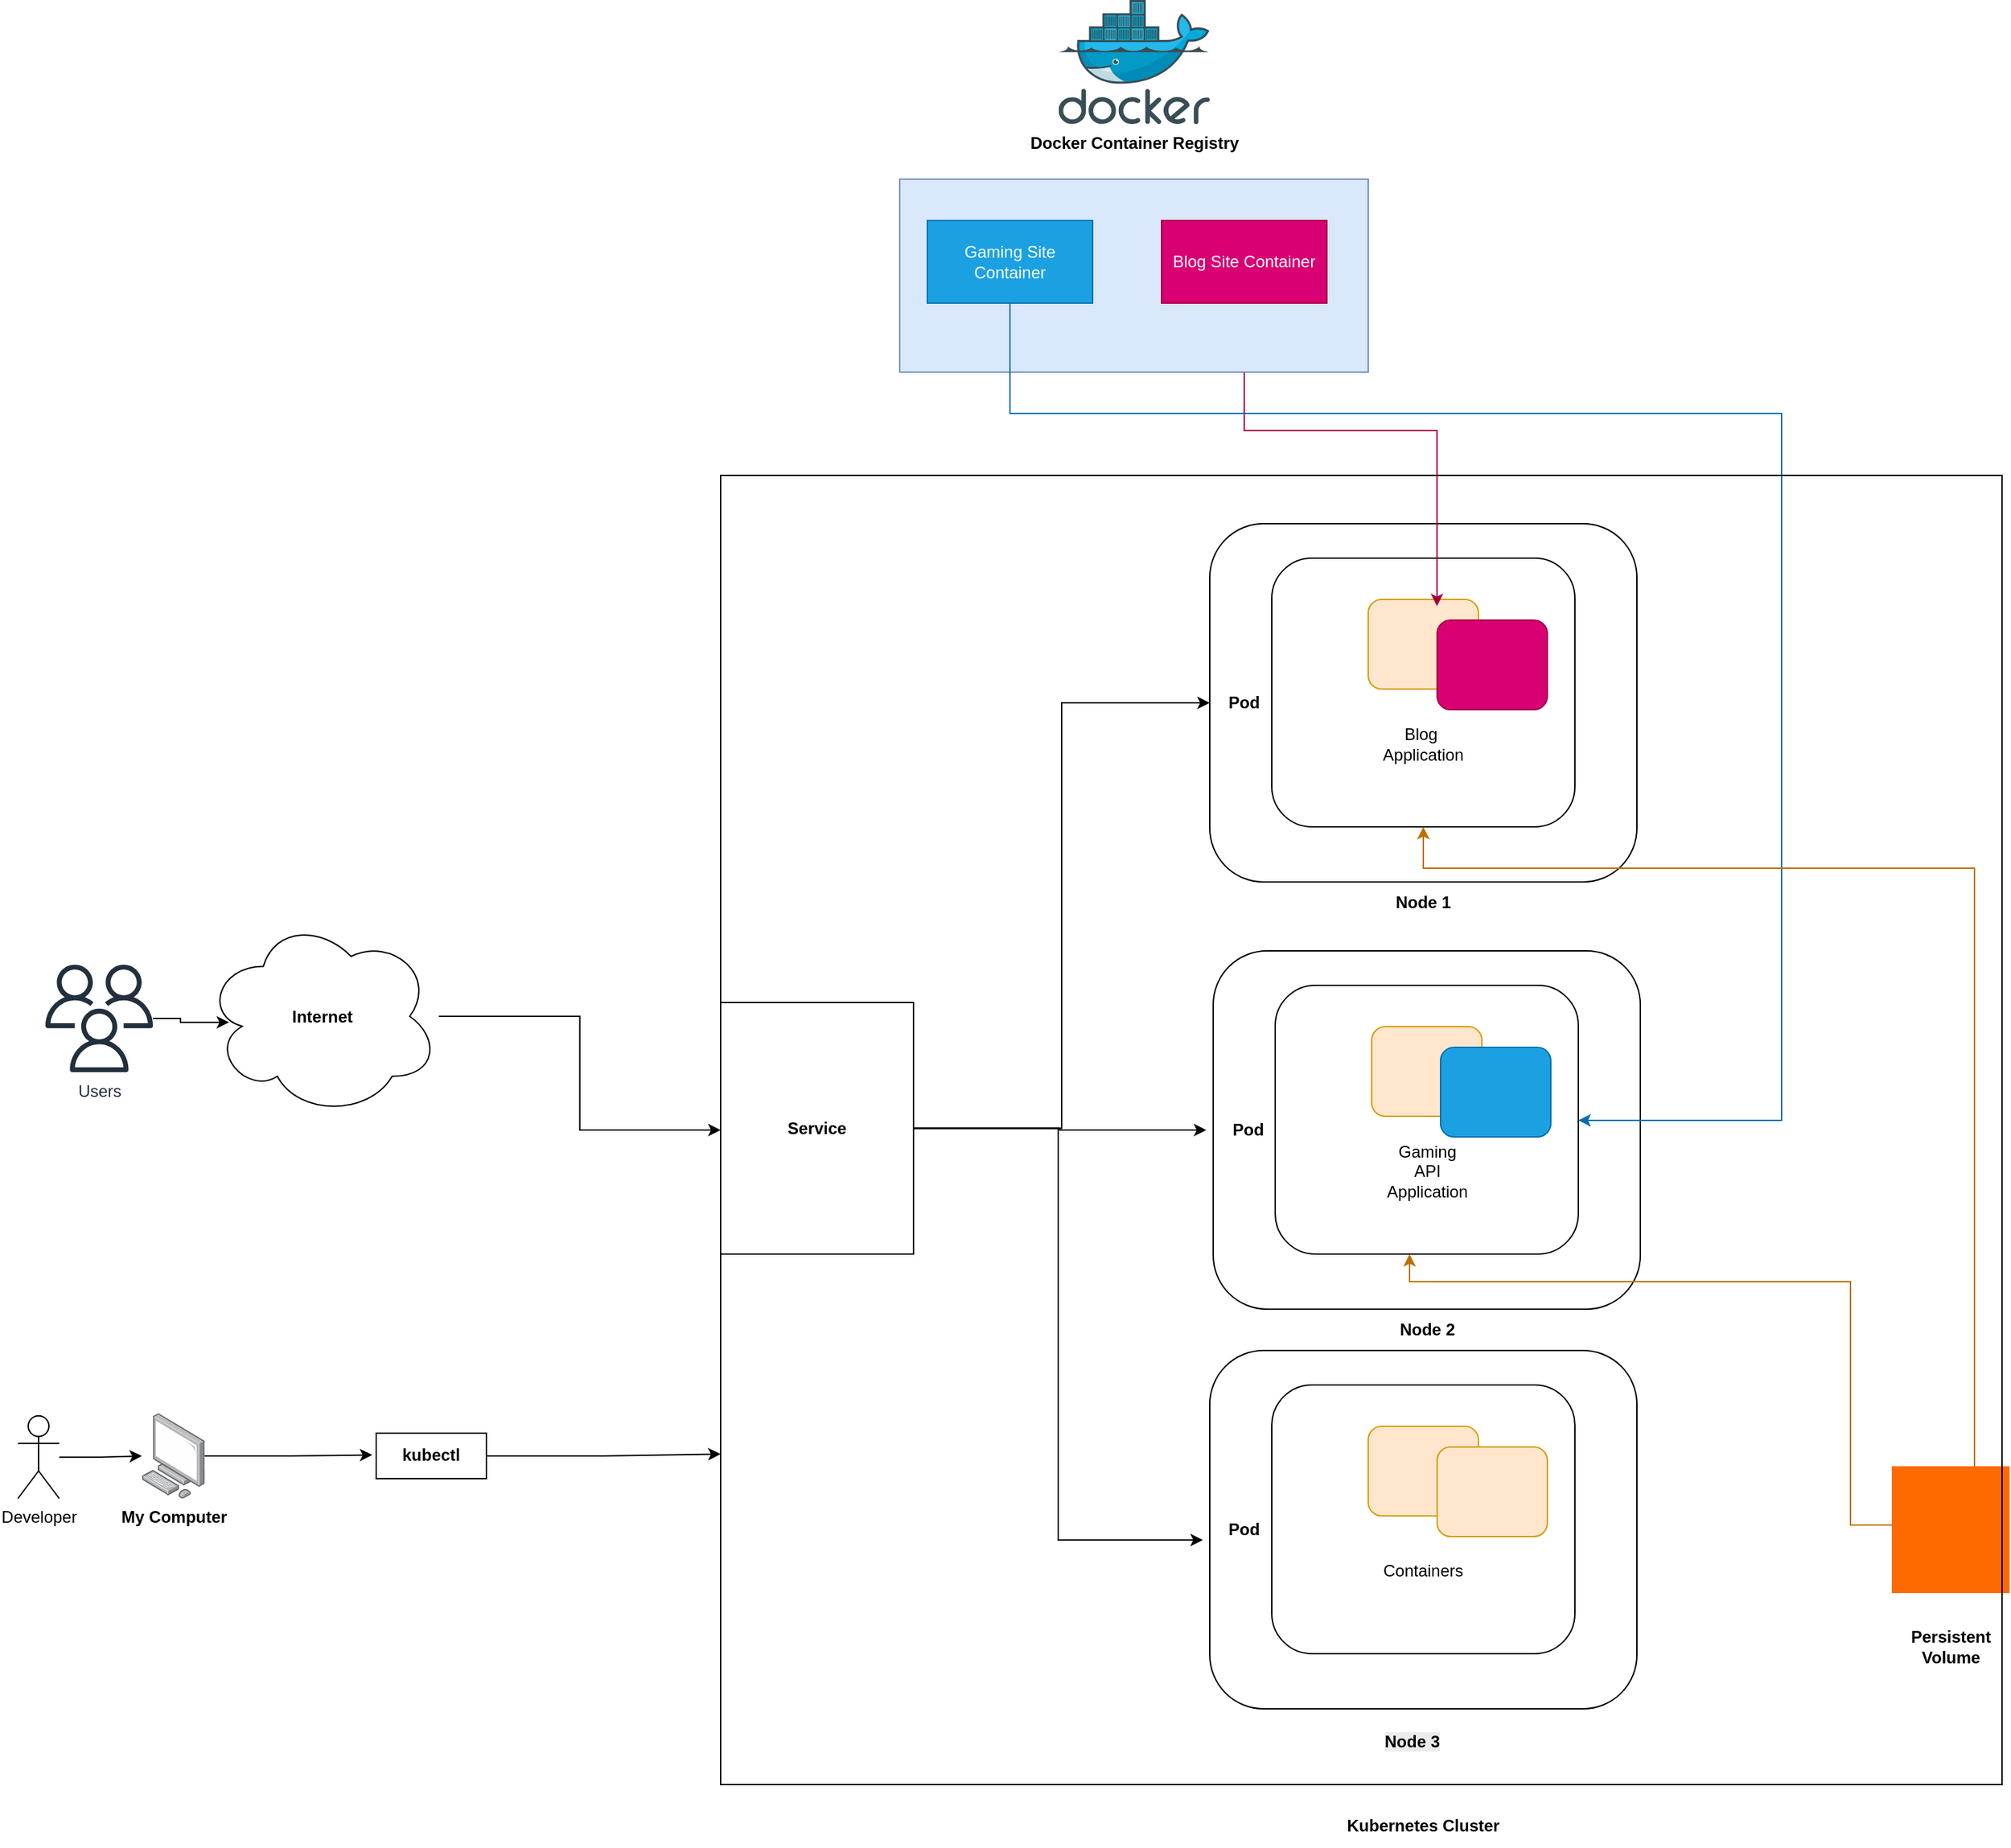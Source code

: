 <mxfile version="27.0.6">
  <diagram name="Page-1" id="AI2W96TdcN4h5mQ1QY_S">
    <mxGraphModel dx="1906" dy="1028" grid="1" gridSize="10" guides="1" tooltips="1" connect="1" arrows="1" fold="1" page="1" pageScale="1" pageWidth="850" pageHeight="1100" math="0" shadow="0">
      <root>
        <mxCell id="0" />
        <mxCell id="1" parent="0" />
        <mxCell id="V0GD9qYtF-2fB2JVbSRr-25" value="&lt;b&gt;My Computer&lt;/b&gt;" style="image;points=[];aspect=fixed;html=1;align=center;shadow=0;dashed=0;image=img/lib/allied_telesis/computer_and_terminals/Personal_Computer.svg;" vertex="1" parent="1">
          <mxGeometry x="130" y="1235.58" width="45.6" height="61.8" as="geometry" />
        </mxCell>
        <mxCell id="V0GD9qYtF-2fB2JVbSRr-151" style="edgeStyle=orthogonalEdgeStyle;rounded=0;orthogonalLoop=1;jettySize=auto;html=1;entryX=0;entryY=0.75;entryDx=0;entryDy=0;" edge="1" parent="1" source="V0GD9qYtF-2fB2JVbSRr-27">
          <mxGeometry relative="1" as="geometry">
            <mxPoint x="550" y="1265.157" as="targetPoint" />
          </mxGeometry>
        </mxCell>
        <mxCell id="V0GD9qYtF-2fB2JVbSRr-27" value="&lt;b&gt;kubectl&lt;/b&gt;" style="rounded=0;whiteSpace=wrap;html=1;" vertex="1" parent="1">
          <mxGeometry x="300" y="1250" width="80" height="32.95" as="geometry" />
        </mxCell>
        <mxCell id="V0GD9qYtF-2fB2JVbSRr-31" style="edgeStyle=orthogonalEdgeStyle;rounded=0;orthogonalLoop=1;jettySize=auto;html=1;entryX=-0.035;entryY=0.478;entryDx=0;entryDy=0;entryPerimeter=0;" edge="1" parent="1" source="V0GD9qYtF-2fB2JVbSRr-25" target="V0GD9qYtF-2fB2JVbSRr-27">
          <mxGeometry relative="1" as="geometry" />
        </mxCell>
        <mxCell id="V0GD9qYtF-2fB2JVbSRr-49" value="" style="rounded=1;whiteSpace=wrap;html=1;fillColor=none;" vertex="1" parent="1">
          <mxGeometry x="905" y="590" width="310" height="260" as="geometry" />
        </mxCell>
        <mxCell id="V0GD9qYtF-2fB2JVbSRr-69" style="edgeStyle=orthogonalEdgeStyle;rounded=0;orthogonalLoop=1;jettySize=auto;html=1;entryX=0;entryY=0.5;entryDx=0;entryDy=0;" edge="1" parent="1" source="V0GD9qYtF-2fB2JVbSRr-57" target="V0GD9qYtF-2fB2JVbSRr-49">
          <mxGeometry relative="1" as="geometry" />
        </mxCell>
        <mxCell id="V0GD9qYtF-2fB2JVbSRr-132" style="edgeStyle=orthogonalEdgeStyle;rounded=0;orthogonalLoop=1;jettySize=auto;html=1;entryX=0;entryY=0.5;entryDx=0;entryDy=0;" edge="1" parent="1" source="V0GD9qYtF-2fB2JVbSRr-57" target="V0GD9qYtF-2fB2JVbSRr-118">
          <mxGeometry relative="1" as="geometry" />
        </mxCell>
        <mxCell id="V0GD9qYtF-2fB2JVbSRr-135" style="edgeStyle=orthogonalEdgeStyle;rounded=0;orthogonalLoop=1;jettySize=auto;html=1;entryX=0;entryY=0.75;entryDx=0;entryDy=0;" edge="1" parent="1" source="V0GD9qYtF-2fB2JVbSRr-57" target="V0GD9qYtF-2fB2JVbSRr-126">
          <mxGeometry relative="1" as="geometry" />
        </mxCell>
        <mxCell id="V0GD9qYtF-2fB2JVbSRr-57" value="&lt;b&gt;Service&lt;/b&gt;" style="rounded=0;whiteSpace=wrap;html=1;fontStyle=0" vertex="1" parent="1">
          <mxGeometry x="550" y="937.5" width="140" height="182.5" as="geometry" />
        </mxCell>
        <mxCell id="V0GD9qYtF-2fB2JVbSRr-165" style="edgeStyle=orthogonalEdgeStyle;rounded=0;orthogonalLoop=1;jettySize=auto;html=1;entryX=0;entryY=0.5;entryDx=0;entryDy=0;" edge="1" parent="1" source="V0GD9qYtF-2fB2JVbSRr-77" target="V0GD9qYtF-2fB2JVbSRr-163">
          <mxGeometry relative="1" as="geometry">
            <mxPoint x="230" y="865" as="targetPoint" />
          </mxGeometry>
        </mxCell>
        <mxCell id="V0GD9qYtF-2fB2JVbSRr-77" value="&lt;b&gt;Internet&lt;/b&gt;" style="ellipse;shape=cloud;whiteSpace=wrap;html=1;" vertex="1" parent="1">
          <mxGeometry x="175.6" y="875" width="170" height="145" as="geometry" />
        </mxCell>
        <mxCell id="V0GD9qYtF-2fB2JVbSRr-82" value="" style="rounded=1;whiteSpace=wrap;html=1;fillColor=#ffe6cc;strokeColor=#d79b00;" vertex="1" parent="1">
          <mxGeometry x="1020" y="645" width="80" height="65" as="geometry" />
        </mxCell>
        <mxCell id="V0GD9qYtF-2fB2JVbSRr-83" value="&lt;b&gt;Pod&lt;/b&gt;" style="text;html=1;align=center;verticalAlign=middle;whiteSpace=wrap;rounded=0;" vertex="1" parent="1">
          <mxGeometry x="900" y="705" width="60" height="30" as="geometry" />
        </mxCell>
        <mxCell id="V0GD9qYtF-2fB2JVbSRr-87" value="&lt;b&gt;Node 1&lt;/b&gt;" style="text;html=1;align=center;verticalAlign=middle;whiteSpace=wrap;rounded=0;" vertex="1" parent="1">
          <mxGeometry x="1030" y="850" width="60" height="30" as="geometry" />
        </mxCell>
        <mxCell id="V0GD9qYtF-2fB2JVbSRr-111" value="" style="rounded=1;whiteSpace=wrap;html=1;fillColor=none;" vertex="1" parent="1">
          <mxGeometry x="950" y="615" width="220" height="195" as="geometry" />
        </mxCell>
        <mxCell id="V0GD9qYtF-2fB2JVbSRr-113" value="" style="rounded=1;whiteSpace=wrap;html=1;fillColor=#d80073;strokeColor=#A50040;fontColor=#ffffff;" vertex="1" parent="1">
          <mxGeometry x="1070" y="660" width="80" height="65" as="geometry" />
        </mxCell>
        <mxCell id="V0GD9qYtF-2fB2JVbSRr-114" value="Blog&amp;nbsp;&lt;div&gt;Application&lt;/div&gt;" style="text;html=1;align=center;verticalAlign=middle;whiteSpace=wrap;rounded=0;" vertex="1" parent="1">
          <mxGeometry x="1030" y="735" width="60" height="30" as="geometry" />
        </mxCell>
        <mxCell id="V0GD9qYtF-2fB2JVbSRr-116" value="" style="rounded=1;whiteSpace=wrap;html=1;fillColor=none;" vertex="1" parent="1">
          <mxGeometry x="907.5" y="900" width="310" height="260" as="geometry" />
        </mxCell>
        <mxCell id="V0GD9qYtF-2fB2JVbSRr-117" value="" style="rounded=1;whiteSpace=wrap;html=1;fillColor=#ffe6cc;strokeColor=#d79b00;" vertex="1" parent="1">
          <mxGeometry x="1022.5" y="955" width="80" height="65" as="geometry" />
        </mxCell>
        <mxCell id="V0GD9qYtF-2fB2JVbSRr-118" value="&lt;b&gt;Pod&lt;/b&gt;" style="text;html=1;align=center;verticalAlign=middle;whiteSpace=wrap;rounded=0;" vertex="1" parent="1">
          <mxGeometry x="902.5" y="1015" width="60" height="30" as="geometry" />
        </mxCell>
        <mxCell id="V0GD9qYtF-2fB2JVbSRr-119" value="&lt;b&gt;Node 2&lt;/b&gt;" style="text;html=1;align=center;verticalAlign=middle;whiteSpace=wrap;rounded=0;" vertex="1" parent="1">
          <mxGeometry x="1032.5" y="1160" width="60" height="30" as="geometry" />
        </mxCell>
        <mxCell id="V0GD9qYtF-2fB2JVbSRr-120" value="" style="rounded=1;whiteSpace=wrap;html=1;fillColor=none;" vertex="1" parent="1">
          <mxGeometry x="952.5" y="925" width="220" height="195" as="geometry" />
        </mxCell>
        <mxCell id="V0GD9qYtF-2fB2JVbSRr-121" value="" style="rounded=1;whiteSpace=wrap;html=1;fillColor=#1ba1e2;strokeColor=#006EAF;fontColor=#ffffff;" vertex="1" parent="1">
          <mxGeometry x="1072.5" y="970" width="80" height="65" as="geometry" />
        </mxCell>
        <mxCell id="V0GD9qYtF-2fB2JVbSRr-122" value="Gaming API Application" style="text;html=1;align=center;verticalAlign=middle;whiteSpace=wrap;rounded=0;" vertex="1" parent="1">
          <mxGeometry x="1032.5" y="1045" width="60" height="30" as="geometry" />
        </mxCell>
        <mxCell id="V0GD9qYtF-2fB2JVbSRr-124" value="" style="rounded=1;whiteSpace=wrap;html=1;fillColor=none;" vertex="1" parent="1">
          <mxGeometry x="905" y="1190" width="310" height="260" as="geometry" />
        </mxCell>
        <mxCell id="V0GD9qYtF-2fB2JVbSRr-125" value="" style="rounded=1;whiteSpace=wrap;html=1;fillColor=#ffe6cc;strokeColor=#d79b00;" vertex="1" parent="1">
          <mxGeometry x="1020" y="1245" width="80" height="65" as="geometry" />
        </mxCell>
        <mxCell id="V0GD9qYtF-2fB2JVbSRr-126" value="&lt;b&gt;Pod&lt;/b&gt;" style="text;html=1;align=center;verticalAlign=middle;whiteSpace=wrap;rounded=0;" vertex="1" parent="1">
          <mxGeometry x="900" y="1305" width="60" height="30" as="geometry" />
        </mxCell>
        <mxCell id="V0GD9qYtF-2fB2JVbSRr-127" value="" style="rounded=1;whiteSpace=wrap;html=1;fillColor=none;" vertex="1" parent="1">
          <mxGeometry x="950" y="1215" width="220" height="195" as="geometry" />
        </mxCell>
        <mxCell id="V0GD9qYtF-2fB2JVbSRr-128" value="" style="rounded=1;whiteSpace=wrap;html=1;fillColor=#ffe6cc;strokeColor=#d79b00;" vertex="1" parent="1">
          <mxGeometry x="1070" y="1260" width="80" height="65" as="geometry" />
        </mxCell>
        <mxCell id="V0GD9qYtF-2fB2JVbSRr-129" value="Containers" style="text;html=1;align=center;verticalAlign=middle;whiteSpace=wrap;rounded=0;" vertex="1" parent="1">
          <mxGeometry x="1030" y="1335" width="60" height="30" as="geometry" />
        </mxCell>
        <mxCell id="V0GD9qYtF-2fB2JVbSRr-130" value="&lt;b style=&quot;forced-color-adjust: none; color: rgb(0, 0, 0); font-family: Helvetica; font-size: 12px; font-style: normal; font-variant-ligatures: normal; font-variant-caps: normal; letter-spacing: normal; orphans: 2; text-align: center; text-indent: 0px; text-transform: none; widows: 2; word-spacing: 0px; -webkit-text-stroke-width: 0px; white-space: normal; background-color: rgb(236, 236, 236); text-decoration-thickness: initial; text-decoration-style: initial; text-decoration-color: initial;&quot;&gt;Node 3&lt;/b&gt;" style="text;whiteSpace=wrap;html=1;" vertex="1" parent="1">
          <mxGeometry x="1030" y="1460" width="70" height="40" as="geometry" />
        </mxCell>
        <mxCell id="V0GD9qYtF-2fB2JVbSRr-137" value="&lt;b&gt;Docker Container Registry&lt;/b&gt;" style="image;sketch=0;aspect=fixed;html=1;points=[];align=center;fontSize=12;image=img/lib/mscae/Docker.svg;" vertex="1" parent="1">
          <mxGeometry x="795.24" y="210" width="109.76" height="90" as="geometry" />
        </mxCell>
        <mxCell id="V0GD9qYtF-2fB2JVbSRr-147" style="edgeStyle=orthogonalEdgeStyle;rounded=0;orthogonalLoop=1;jettySize=auto;html=1;entryX=0.545;entryY=0.179;entryDx=0;entryDy=0;entryPerimeter=0;fillColor=#d80073;strokeColor=#A50040;" edge="1" parent="1" source="V0GD9qYtF-2fB2JVbSRr-143" target="V0GD9qYtF-2fB2JVbSRr-111">
          <mxGeometry relative="1" as="geometry">
            <mxPoint x="1110" y="560" as="targetPoint" />
          </mxGeometry>
        </mxCell>
        <mxCell id="V0GD9qYtF-2fB2JVbSRr-142" value="" style="rounded=0;whiteSpace=wrap;html=1;fillColor=#dae8fc;strokeColor=#6c8ebf;" vertex="1" parent="1">
          <mxGeometry x="680" y="340" width="340" height="140" as="geometry" />
        </mxCell>
        <mxCell id="V0GD9qYtF-2fB2JVbSRr-143" value="Blog Site Container" style="rounded=0;whiteSpace=wrap;html=1;fillColor=#d80073;strokeColor=#A50040;fontColor=#ffffff;" vertex="1" parent="1">
          <mxGeometry x="870" y="370" width="120" height="60" as="geometry" />
        </mxCell>
        <mxCell id="V0GD9qYtF-2fB2JVbSRr-149" style="edgeStyle=orthogonalEdgeStyle;rounded=0;orthogonalLoop=1;jettySize=auto;html=1;fillColor=#1ba1e2;strokeColor=#006EAF;" edge="1" parent="1" source="V0GD9qYtF-2fB2JVbSRr-144" target="V0GD9qYtF-2fB2JVbSRr-120">
          <mxGeometry relative="1" as="geometry">
            <Array as="points">
              <mxPoint x="760" y="510" />
              <mxPoint x="1320" y="510" />
              <mxPoint x="1320" y="1023" />
            </Array>
          </mxGeometry>
        </mxCell>
        <mxCell id="V0GD9qYtF-2fB2JVbSRr-144" value="Gaming Site Container" style="rounded=0;whiteSpace=wrap;html=1;fillColor=#1ba1e2;strokeColor=#006EAF;fontColor=#ffffff;" vertex="1" parent="1">
          <mxGeometry x="700" y="370" width="120" height="60" as="geometry" />
        </mxCell>
        <mxCell id="V0GD9qYtF-2fB2JVbSRr-160" style="edgeStyle=orthogonalEdgeStyle;rounded=0;orthogonalLoop=1;jettySize=auto;html=1;entryX=0.5;entryY=1;entryDx=0;entryDy=0;fillColor=#f0a30a;strokeColor=#BD7000;exitX=0.558;exitY=0.176;exitDx=0;exitDy=0;exitPerimeter=0;" edge="1" parent="1" source="V0GD9qYtF-2fB2JVbSRr-155" target="V0GD9qYtF-2fB2JVbSRr-111">
          <mxGeometry relative="1" as="geometry">
            <mxPoint x="1230" y="1580" as="targetPoint" />
            <Array as="points">
              <mxPoint x="1460" y="1290" />
              <mxPoint x="1460" y="840" />
              <mxPoint x="1060" y="840" />
            </Array>
          </mxGeometry>
        </mxCell>
        <mxCell id="V0GD9qYtF-2fB2JVbSRr-161" style="edgeStyle=orthogonalEdgeStyle;rounded=0;orthogonalLoop=1;jettySize=auto;html=1;entryX=0.5;entryY=1;entryDx=0;entryDy=0;exitX=0.025;exitY=0.463;exitDx=0;exitDy=0;exitPerimeter=0;fillColor=#f0a30a;strokeColor=#BD7000;" edge="1" parent="1" source="V0GD9qYtF-2fB2JVbSRr-155">
          <mxGeometry relative="1" as="geometry">
            <mxPoint x="1430.236" y="1273.98" as="sourcePoint" />
            <mxPoint x="1050.03" y="1120" as="targetPoint" />
            <Array as="points">
              <mxPoint x="1370" y="1317" />
              <mxPoint x="1370" y="1140" />
              <mxPoint x="1050" y="1140" />
            </Array>
          </mxGeometry>
        </mxCell>
        <mxCell id="V0GD9qYtF-2fB2JVbSRr-155" value="" style="points=[];aspect=fixed;html=1;align=center;shadow=0;dashed=0;fillColor=#FF6A00;strokeColor=none;shape=mxgraph.alibaba_cloud.scu_storage_capacity_unit;" vertex="1" parent="1">
          <mxGeometry x="1400" y="1273.98" width="85.5" height="92.04" as="geometry" />
        </mxCell>
        <mxCell id="V0GD9qYtF-2fB2JVbSRr-157" value="Persistent Volume" style="text;html=1;align=center;verticalAlign=middle;whiteSpace=wrap;rounded=0;fontStyle=1" vertex="1" parent="1">
          <mxGeometry x="1412.75" y="1390" width="60" height="30" as="geometry" />
        </mxCell>
        <mxCell id="V0GD9qYtF-2fB2JVbSRr-163" value="" style="rounded=0;whiteSpace=wrap;html=1;fillColor=none;" vertex="1" parent="1">
          <mxGeometry x="550" y="555" width="930" height="950" as="geometry" />
        </mxCell>
        <mxCell id="V0GD9qYtF-2fB2JVbSRr-166" value="Users&lt;div&gt;&lt;br&gt;&lt;/div&gt;" style="sketch=0;outlineConnect=0;fontColor=#232F3E;gradientColor=none;fillColor=#232F3D;strokeColor=none;dashed=0;verticalLabelPosition=bottom;verticalAlign=top;align=center;html=1;fontSize=12;fontStyle=0;aspect=fixed;pointerEvents=1;shape=mxgraph.aws4.users;" vertex="1" parent="1">
          <mxGeometry x="60" y="910" width="78" height="78" as="geometry" />
        </mxCell>
        <mxCell id="V0GD9qYtF-2fB2JVbSRr-167" style="edgeStyle=orthogonalEdgeStyle;rounded=0;orthogonalLoop=1;jettySize=auto;html=1;entryX=0.104;entryY=0.53;entryDx=0;entryDy=0;entryPerimeter=0;" edge="1" parent="1" source="V0GD9qYtF-2fB2JVbSRr-166" target="V0GD9qYtF-2fB2JVbSRr-77">
          <mxGeometry relative="1" as="geometry" />
        </mxCell>
        <mxCell id="V0GD9qYtF-2fB2JVbSRr-169" style="edgeStyle=orthogonalEdgeStyle;rounded=0;orthogonalLoop=1;jettySize=auto;html=1;" edge="1" parent="1" source="V0GD9qYtF-2fB2JVbSRr-168" target="V0GD9qYtF-2fB2JVbSRr-25">
          <mxGeometry relative="1" as="geometry" />
        </mxCell>
        <mxCell id="V0GD9qYtF-2fB2JVbSRr-168" value="Developer" style="shape=umlActor;verticalLabelPosition=bottom;verticalAlign=top;html=1;outlineConnect=0;" vertex="1" parent="1">
          <mxGeometry x="40" y="1237.38" width="30" height="60" as="geometry" />
        </mxCell>
        <mxCell id="V0GD9qYtF-2fB2JVbSRr-173" value="&lt;b&gt;Kubernetes Cluster&lt;/b&gt;" style="text;html=1;align=center;verticalAlign=middle;whiteSpace=wrap;rounded=0;" vertex="1" parent="1">
          <mxGeometry x="980" y="1520" width="160" height="30" as="geometry" />
        </mxCell>
      </root>
    </mxGraphModel>
  </diagram>
</mxfile>
